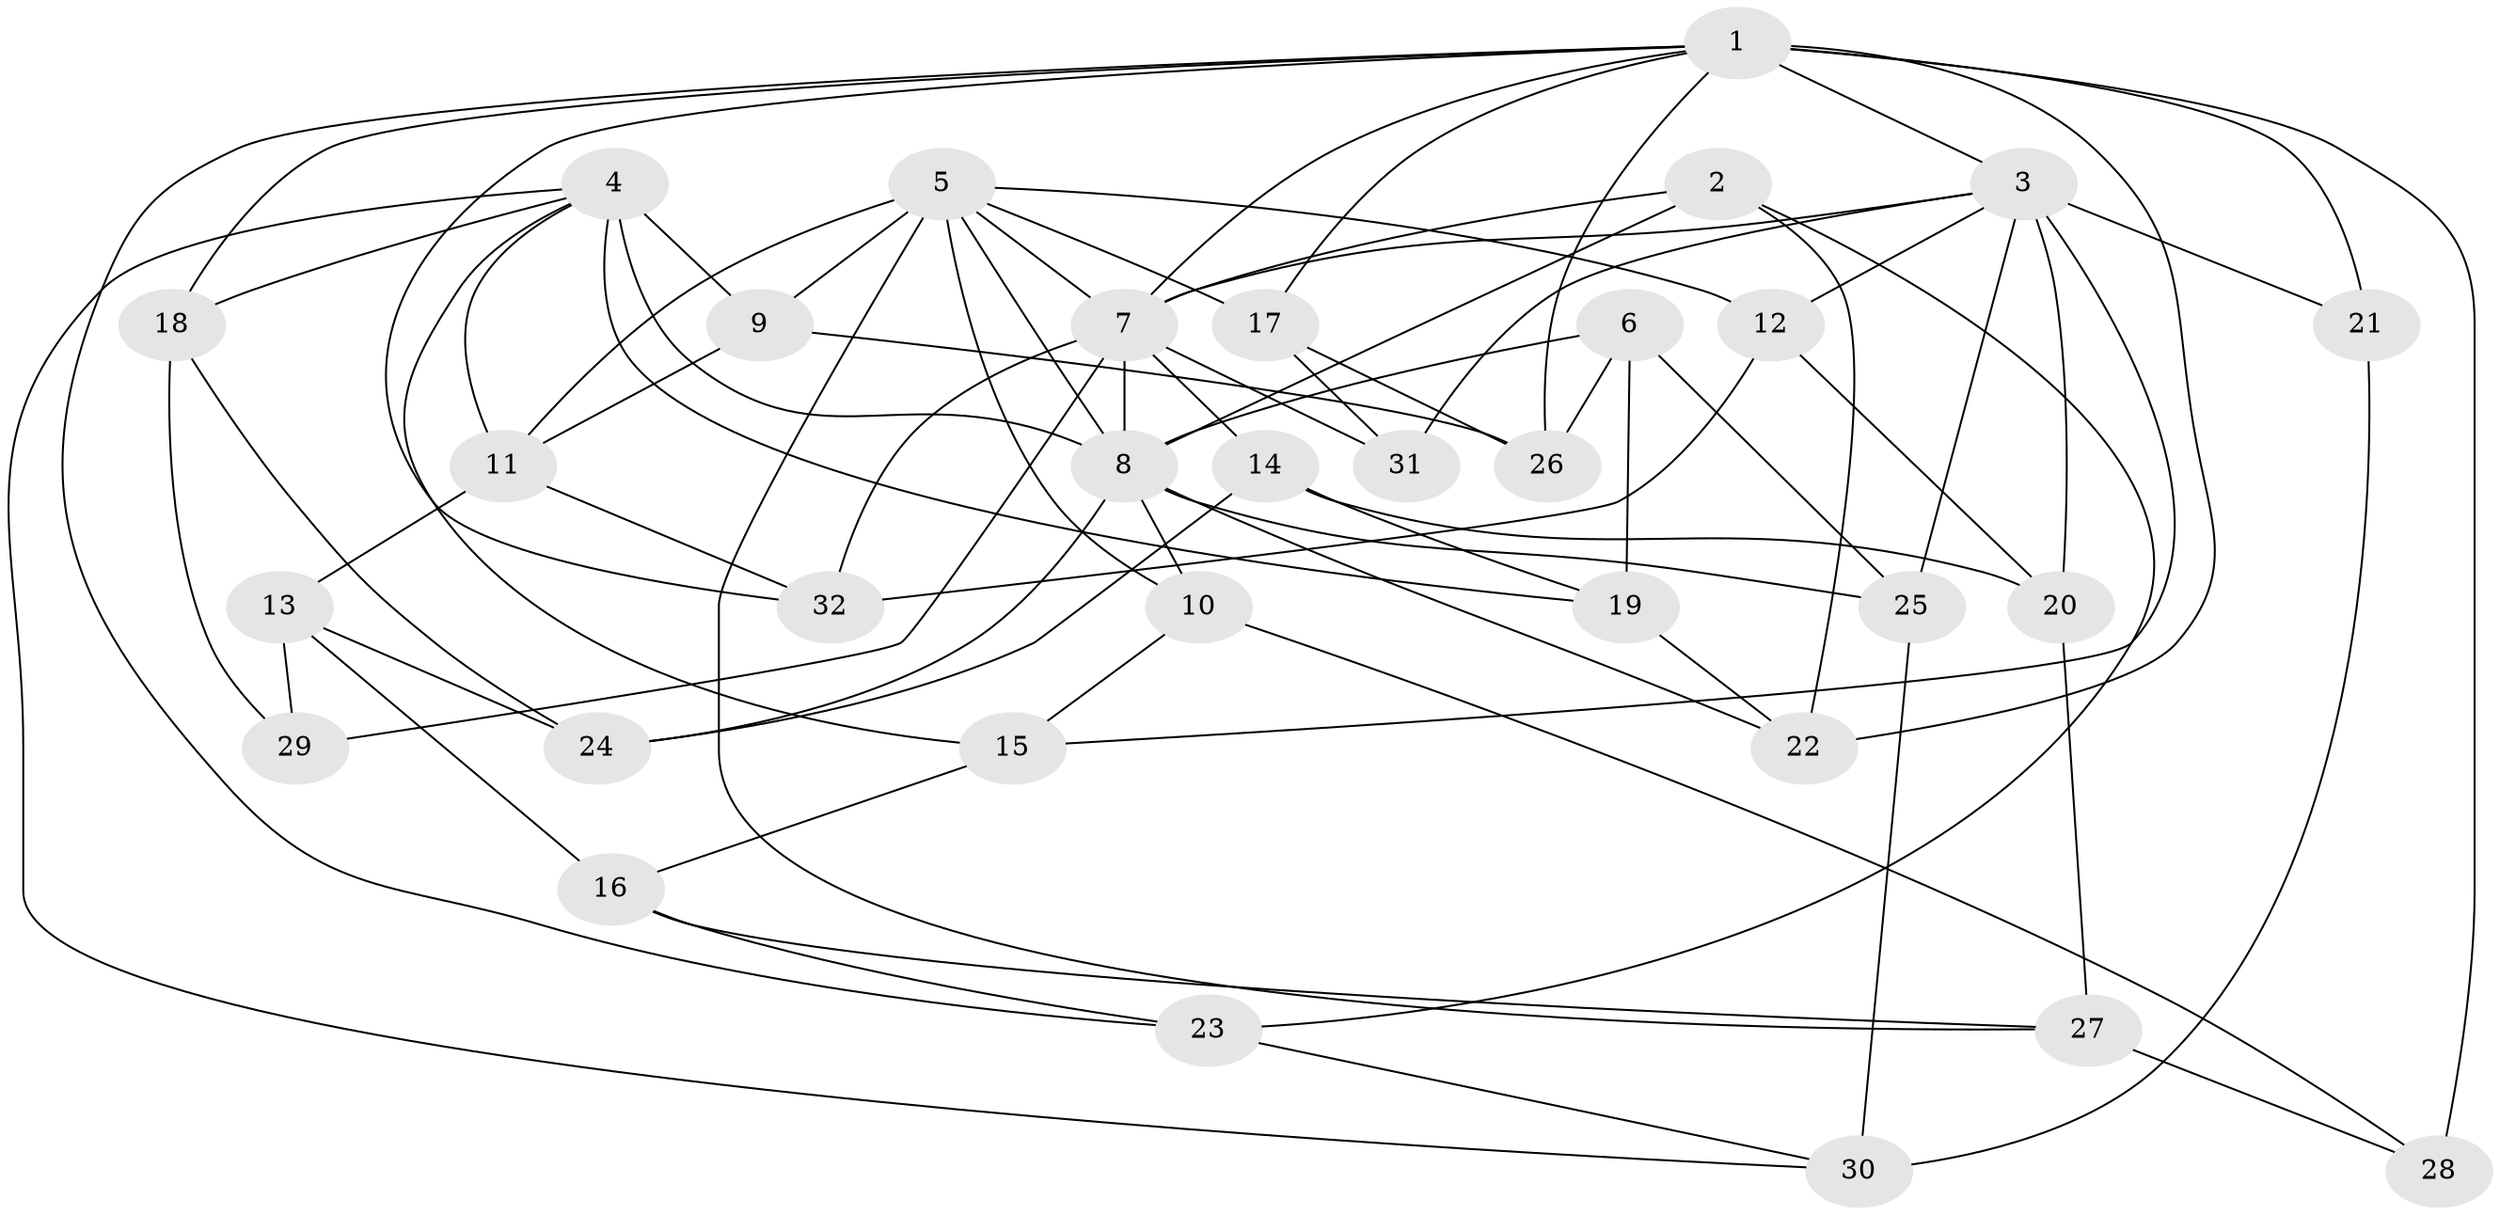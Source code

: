 // original degree distribution, {4: 1.0}
// Generated by graph-tools (version 1.1) at 2025/38/03/09/25 02:38:12]
// undirected, 32 vertices, 76 edges
graph export_dot {
graph [start="1"]
  node [color=gray90,style=filled];
  1;
  2;
  3;
  4;
  5;
  6;
  7;
  8;
  9;
  10;
  11;
  12;
  13;
  14;
  15;
  16;
  17;
  18;
  19;
  20;
  21;
  22;
  23;
  24;
  25;
  26;
  27;
  28;
  29;
  30;
  31;
  32;
  1 -- 3 [weight=2.0];
  1 -- 7 [weight=1.0];
  1 -- 17 [weight=1.0];
  1 -- 18 [weight=1.0];
  1 -- 21 [weight=1.0];
  1 -- 22 [weight=1.0];
  1 -- 23 [weight=1.0];
  1 -- 26 [weight=1.0];
  1 -- 28 [weight=2.0];
  1 -- 32 [weight=1.0];
  2 -- 7 [weight=1.0];
  2 -- 8 [weight=1.0];
  2 -- 22 [weight=1.0];
  2 -- 23 [weight=1.0];
  3 -- 7 [weight=1.0];
  3 -- 12 [weight=1.0];
  3 -- 15 [weight=1.0];
  3 -- 20 [weight=1.0];
  3 -- 21 [weight=2.0];
  3 -- 25 [weight=1.0];
  3 -- 31 [weight=1.0];
  4 -- 8 [weight=2.0];
  4 -- 9 [weight=3.0];
  4 -- 11 [weight=1.0];
  4 -- 15 [weight=1.0];
  4 -- 18 [weight=1.0];
  4 -- 19 [weight=1.0];
  4 -- 30 [weight=1.0];
  5 -- 7 [weight=1.0];
  5 -- 8 [weight=2.0];
  5 -- 9 [weight=1.0];
  5 -- 10 [weight=3.0];
  5 -- 11 [weight=2.0];
  5 -- 12 [weight=1.0];
  5 -- 17 [weight=1.0];
  5 -- 27 [weight=1.0];
  6 -- 8 [weight=1.0];
  6 -- 19 [weight=1.0];
  6 -- 25 [weight=1.0];
  6 -- 26 [weight=1.0];
  7 -- 8 [weight=2.0];
  7 -- 14 [weight=1.0];
  7 -- 29 [weight=2.0];
  7 -- 31 [weight=2.0];
  7 -- 32 [weight=1.0];
  8 -- 10 [weight=1.0];
  8 -- 22 [weight=1.0];
  8 -- 24 [weight=1.0];
  8 -- 25 [weight=1.0];
  9 -- 11 [weight=1.0];
  9 -- 26 [weight=1.0];
  10 -- 15 [weight=1.0];
  10 -- 28 [weight=1.0];
  11 -- 13 [weight=1.0];
  11 -- 32 [weight=1.0];
  12 -- 20 [weight=1.0];
  12 -- 32 [weight=1.0];
  13 -- 16 [weight=1.0];
  13 -- 24 [weight=1.0];
  13 -- 29 [weight=1.0];
  14 -- 19 [weight=1.0];
  14 -- 20 [weight=1.0];
  14 -- 24 [weight=1.0];
  15 -- 16 [weight=1.0];
  16 -- 23 [weight=1.0];
  16 -- 27 [weight=1.0];
  17 -- 26 [weight=1.0];
  17 -- 31 [weight=1.0];
  18 -- 24 [weight=1.0];
  18 -- 29 [weight=1.0];
  19 -- 22 [weight=1.0];
  20 -- 27 [weight=1.0];
  21 -- 30 [weight=1.0];
  23 -- 30 [weight=1.0];
  25 -- 30 [weight=1.0];
  27 -- 28 [weight=1.0];
}
